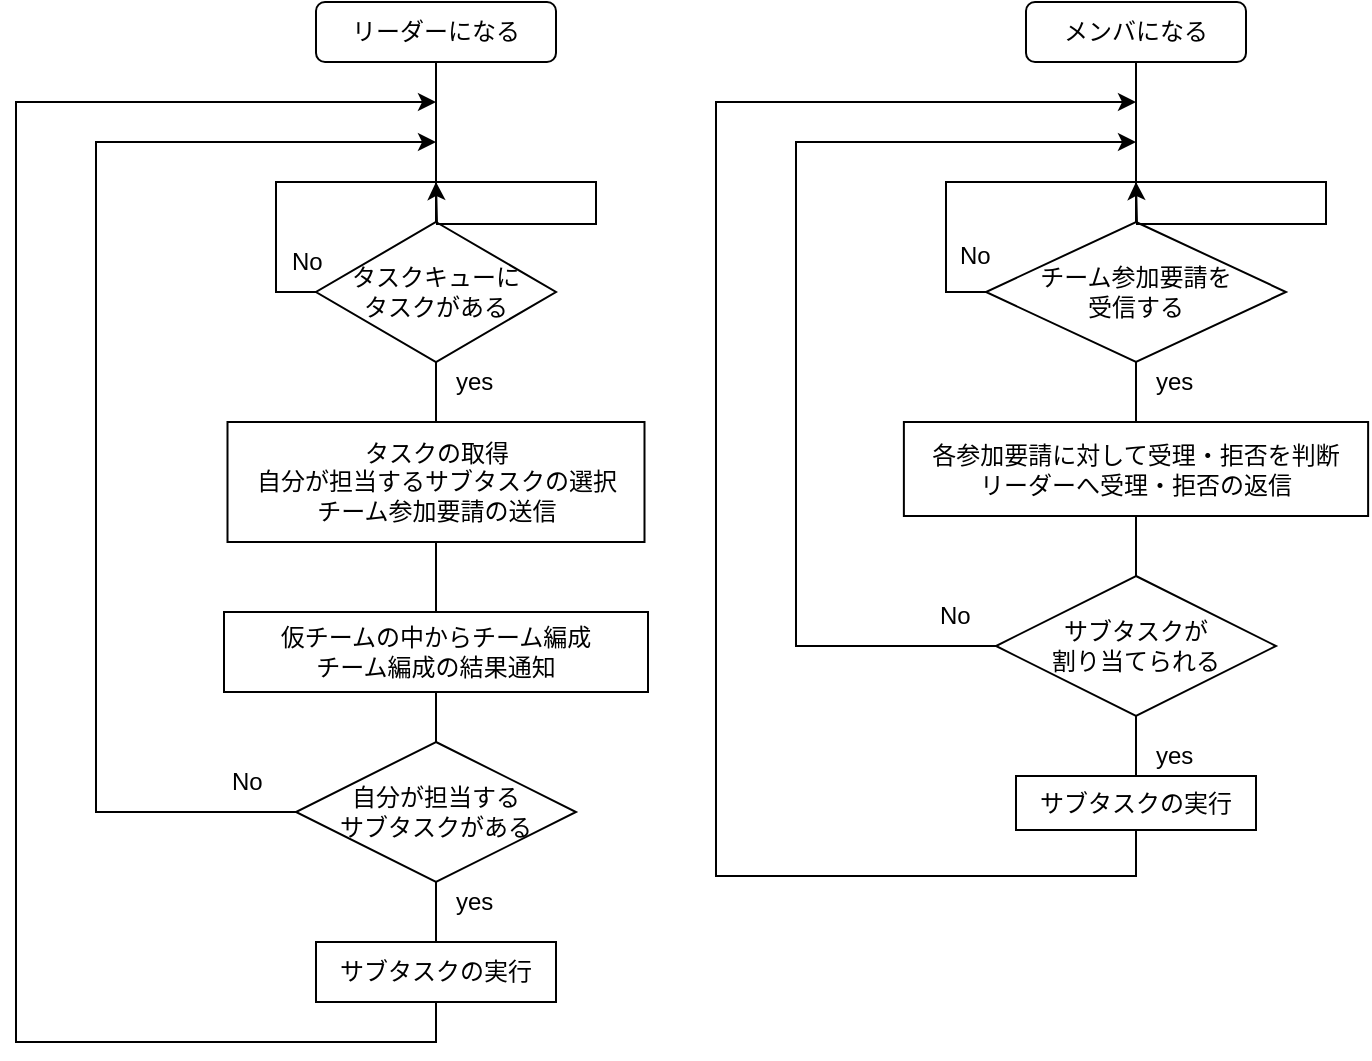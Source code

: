 <mxfile version="12.4.3" type="github" pages="1">
  <diagram id="63ca70d0-51b8-0de1-2bd2-2f95aea36f32" name="Page-1">
    <mxGraphModel dx="1546" dy="791" grid="1" gridSize="10" guides="1" tooltips="1" connect="1" arrows="1" fold="1" page="1" pageScale="1" pageWidth="827" pageHeight="1169" background="#ffffff" math="0" shadow="0">
      <root>
        <mxCell id="0"/>
        <mxCell id="1" parent="0"/>
        <mxCell id="7gbXv_9JC0gadT0bePR2-16" style="edgeStyle=orthogonalEdgeStyle;rounded=0;orthogonalLoop=1;jettySize=auto;html=1;exitX=0;exitY=0.5;exitDx=0;exitDy=0;" parent="1" source="7gbXv_9JC0gadT0bePR2-17" edge="1">
          <mxGeometry relative="1" as="geometry">
            <mxPoint x="590" y="130" as="targetPoint"/>
          </mxGeometry>
        </mxCell>
        <mxCell id="7gbXv_9JC0gadT0bePR2-17" value="チーム参加要請を&lt;br&gt;受信する" style="rhombus;whiteSpace=wrap;html=1;shadow=0;strokeColor=#000000;fillColor=none;" parent="1" vertex="1">
          <mxGeometry x="515" y="150" width="150" height="70" as="geometry"/>
        </mxCell>
        <mxCell id="7gbXv_9JC0gadT0bePR2-18" value="メンバになる" style="rounded=1;whiteSpace=wrap;html=1;shadow=0;strokeColor=#000000;fillColor=none;" parent="1" vertex="1">
          <mxGeometry x="535" y="40" width="110" height="30" as="geometry"/>
        </mxCell>
        <mxCell id="7gbXv_9JC0gadT0bePR2-19" value="No&lt;div&gt;&lt;br&gt;&lt;/div&gt;" style="text;html=1;resizable=0;points=[];autosize=1;align=left;verticalAlign=top;spacingTop=-4;" parent="1" vertex="1">
          <mxGeometry x="500" y="157" width="30" height="30" as="geometry"/>
        </mxCell>
        <mxCell id="7gbXv_9JC0gadT0bePR2-20" value="各参加要請に対して受理・拒否を判断&lt;br&gt;リーダーへ受理・拒否の返信" style="rounded=0;whiteSpace=wrap;html=1;shadow=0;strokeColor=#000000;fillColor=none;" parent="1" vertex="1">
          <mxGeometry x="473.94" y="250" width="232.12" height="47" as="geometry"/>
        </mxCell>
        <mxCell id="7gbXv_9JC0gadT0bePR2-21" value="yes" style="text;html=1;resizable=0;points=[];autosize=1;align=left;verticalAlign=top;spacingTop=-4;" parent="1" vertex="1">
          <mxGeometry x="598" y="220" width="30" height="20" as="geometry"/>
        </mxCell>
        <mxCell id="7gbXv_9JC0gadT0bePR2-22" style="edgeStyle=orthogonalEdgeStyle;rounded=0;orthogonalLoop=1;jettySize=auto;html=1;exitX=0;exitY=0.5;exitDx=0;exitDy=0;shadow=0;" parent="1" source="7gbXv_9JC0gadT0bePR2-23" edge="1">
          <mxGeometry relative="1" as="geometry">
            <mxPoint x="590" y="110" as="targetPoint"/>
            <Array as="points">
              <mxPoint x="420" y="362"/>
              <mxPoint x="420" y="110"/>
            </Array>
          </mxGeometry>
        </mxCell>
        <mxCell id="7gbXv_9JC0gadT0bePR2-23" value="サブタスクが&lt;br&gt;割り当てられる" style="rhombus;whiteSpace=wrap;html=1;shadow=0;strokeColor=#000000;fillColor=none;" parent="1" vertex="1">
          <mxGeometry x="520" y="327" width="140" height="70" as="geometry"/>
        </mxCell>
        <mxCell id="7gbXv_9JC0gadT0bePR2-25" value="" style="endArrow=none;html=1;shadow=0;entryX=0.5;entryY=1;entryDx=0;entryDy=0;exitX=0.5;exitY=0;exitDx=0;exitDy=0;" parent="1" source="7gbXv_9JC0gadT0bePR2-17" target="7gbXv_9JC0gadT0bePR2-18" edge="1">
          <mxGeometry width="50" height="50" relative="1" as="geometry">
            <mxPoint x="550" y="161" as="sourcePoint"/>
            <mxPoint x="600" y="111" as="targetPoint"/>
          </mxGeometry>
        </mxCell>
        <mxCell id="7gbXv_9JC0gadT0bePR2-26" value="" style="endArrow=none;html=1;shadow=0;entryX=0.5;entryY=0;entryDx=0;entryDy=0;exitX=0.5;exitY=1;exitDx=0;exitDy=0;" parent="1" source="7gbXv_9JC0gadT0bePR2-17" target="7gbXv_9JC0gadT0bePR2-20" edge="1">
          <mxGeometry width="50" height="50" relative="1" as="geometry">
            <mxPoint x="600" y="160" as="sourcePoint"/>
            <mxPoint x="600" y="110" as="targetPoint"/>
          </mxGeometry>
        </mxCell>
        <mxCell id="7gbXv_9JC0gadT0bePR2-27" value="" style="endArrow=none;html=1;shadow=0;entryX=0.5;entryY=0;entryDx=0;entryDy=0;exitX=0.5;exitY=1;exitDx=0;exitDy=0;" parent="1" source="7gbXv_9JC0gadT0bePR2-20" target="7gbXv_9JC0gadT0bePR2-23" edge="1">
          <mxGeometry width="50" height="50" relative="1" as="geometry">
            <mxPoint x="590" y="320" as="sourcePoint"/>
            <mxPoint x="590" y="345" as="targetPoint"/>
          </mxGeometry>
        </mxCell>
        <mxCell id="7gbXv_9JC0gadT0bePR2-29" style="edgeStyle=orthogonalEdgeStyle;rounded=0;orthogonalLoop=1;jettySize=auto;html=1;exitX=0.5;exitY=1;exitDx=0;exitDy=0;shadow=0;" parent="1" source="7gbXv_9JC0gadT0bePR2-30" edge="1">
          <mxGeometry relative="1" as="geometry">
            <mxPoint x="590" y="90" as="targetPoint"/>
            <Array as="points">
              <mxPoint x="590" y="477"/>
              <mxPoint x="380" y="477"/>
              <mxPoint x="380" y="90"/>
            </Array>
          </mxGeometry>
        </mxCell>
        <mxCell id="7gbXv_9JC0gadT0bePR2-30" value="サブタスクの実行" style="rounded=0;whiteSpace=wrap;html=1;shadow=0;strokeColor=#000000;fillColor=none;" parent="1" vertex="1">
          <mxGeometry x="530" y="427" width="120" height="27" as="geometry"/>
        </mxCell>
        <mxCell id="7gbXv_9JC0gadT0bePR2-31" value="No&lt;div&gt;&lt;br&gt;&lt;/div&gt;" style="text;html=1;resizable=0;points=[];autosize=1;align=left;verticalAlign=top;spacingTop=-4;" parent="1" vertex="1">
          <mxGeometry x="490" y="337" width="30" height="30" as="geometry"/>
        </mxCell>
        <mxCell id="7gbXv_9JC0gadT0bePR2-32" value="yes" style="text;html=1;resizable=0;points=[];autosize=1;align=left;verticalAlign=top;spacingTop=-4;" parent="1" vertex="1">
          <mxGeometry x="598" y="407" width="30" height="20" as="geometry"/>
        </mxCell>
        <mxCell id="7gbXv_9JC0gadT0bePR2-33" value="" style="endArrow=none;html=1;shadow=0;exitX=0.5;exitY=1;exitDx=0;exitDy=0;" parent="1" source="7gbXv_9JC0gadT0bePR2-23" target="7gbXv_9JC0gadT0bePR2-30" edge="1">
          <mxGeometry width="50" height="50" relative="1" as="geometry">
            <mxPoint x="600" y="395" as="sourcePoint"/>
            <mxPoint x="590" y="487" as="targetPoint"/>
          </mxGeometry>
        </mxCell>
        <mxCell id="7gbXv_9JC0gadT0bePR2-47" style="edgeStyle=orthogonalEdgeStyle;rounded=0;orthogonalLoop=1;jettySize=auto;html=1;exitX=0;exitY=0.5;exitDx=0;exitDy=0;" parent="1" source="7gbXv_9JC0gadT0bePR2-48" edge="1">
          <mxGeometry relative="1" as="geometry">
            <mxPoint x="240" y="130" as="targetPoint"/>
          </mxGeometry>
        </mxCell>
        <mxCell id="7gbXv_9JC0gadT0bePR2-48" value="タスクキューに&lt;div&gt;タスクがある&lt;/div&gt;" style="rhombus;whiteSpace=wrap;html=1;shadow=0;strokeColor=#000000;fillColor=none;" parent="1" vertex="1">
          <mxGeometry x="180" y="150" width="120" height="70" as="geometry"/>
        </mxCell>
        <mxCell id="7gbXv_9JC0gadT0bePR2-49" value="リーダーになる" style="rounded=1;whiteSpace=wrap;html=1;shadow=0;strokeColor=#000000;fillColor=none;" parent="1" vertex="1">
          <mxGeometry x="180" y="40" width="120" height="30" as="geometry"/>
        </mxCell>
        <mxCell id="7gbXv_9JC0gadT0bePR2-50" value="No&lt;div&gt;&lt;br&gt;&lt;/div&gt;" style="text;html=1;resizable=0;points=[];autosize=1;align=left;verticalAlign=top;spacingTop=-4;" parent="1" vertex="1">
          <mxGeometry x="165.75" y="160" width="30" height="30" as="geometry"/>
        </mxCell>
        <mxCell id="7gbXv_9JC0gadT0bePR2-51" value="タスクの取得&lt;br&gt;自分が担当するサブタスクの選択&lt;br&gt;チーム参加要請の送信" style="rounded=0;whiteSpace=wrap;html=1;shadow=0;strokeColor=#000000;fillColor=none;" parent="1" vertex="1">
          <mxGeometry x="135.75" y="250" width="208.5" height="60" as="geometry"/>
        </mxCell>
        <mxCell id="7gbXv_9JC0gadT0bePR2-52" value="yes" style="text;html=1;resizable=0;points=[];autosize=1;align=left;verticalAlign=top;spacingTop=-4;" parent="1" vertex="1">
          <mxGeometry x="248" y="220" width="30" height="20" as="geometry"/>
        </mxCell>
        <mxCell id="7gbXv_9JC0gadT0bePR2-53" style="edgeStyle=orthogonalEdgeStyle;rounded=0;orthogonalLoop=1;jettySize=auto;html=1;exitX=0;exitY=0.5;exitDx=0;exitDy=0;shadow=0;" parent="1" source="7gbXv_9JC0gadT0bePR2-54" edge="1">
          <mxGeometry relative="1" as="geometry">
            <mxPoint x="240" y="110" as="targetPoint"/>
            <Array as="points">
              <mxPoint x="70" y="445"/>
              <mxPoint x="70" y="110"/>
            </Array>
          </mxGeometry>
        </mxCell>
        <mxCell id="7gbXv_9JC0gadT0bePR2-54" value="自分が担当する&lt;br&gt;サブタスクがある" style="rhombus;whiteSpace=wrap;html=1;shadow=0;strokeColor=#000000;fillColor=none;" parent="1" vertex="1">
          <mxGeometry x="170" y="410" width="140" height="70" as="geometry"/>
        </mxCell>
        <mxCell id="7gbXv_9JC0gadT0bePR2-55" value="仮チームの中からチーム編成&lt;br&gt;チーム編成の結果通知" style="rounded=0;whiteSpace=wrap;html=1;shadow=0;strokeColor=#000000;fillColor=none;" parent="1" vertex="1">
          <mxGeometry x="134" y="345" width="212" height="40" as="geometry"/>
        </mxCell>
        <mxCell id="7gbXv_9JC0gadT0bePR2-56" value="" style="endArrow=none;html=1;shadow=0;entryX=0.5;entryY=1;entryDx=0;entryDy=0;exitX=0.5;exitY=0;exitDx=0;exitDy=0;" parent="1" source="7gbXv_9JC0gadT0bePR2-48" target="7gbXv_9JC0gadT0bePR2-49" edge="1">
          <mxGeometry width="50" height="50" relative="1" as="geometry">
            <mxPoint x="200" y="161" as="sourcePoint"/>
            <mxPoint x="250" y="111" as="targetPoint"/>
          </mxGeometry>
        </mxCell>
        <mxCell id="7gbXv_9JC0gadT0bePR2-57" value="" style="endArrow=none;html=1;shadow=0;entryX=0.5;entryY=0;entryDx=0;entryDy=0;exitX=0.5;exitY=1;exitDx=0;exitDy=0;" parent="1" source="7gbXv_9JC0gadT0bePR2-48" target="7gbXv_9JC0gadT0bePR2-51" edge="1">
          <mxGeometry width="50" height="50" relative="1" as="geometry">
            <mxPoint x="250" y="160" as="sourcePoint"/>
            <mxPoint x="250" y="110" as="targetPoint"/>
          </mxGeometry>
        </mxCell>
        <mxCell id="7gbXv_9JC0gadT0bePR2-58" value="" style="endArrow=none;html=1;shadow=0;entryX=0.5;entryY=0;entryDx=0;entryDy=0;exitX=0.5;exitY=1;exitDx=0;exitDy=0;" parent="1" source="7gbXv_9JC0gadT0bePR2-51" target="7gbXv_9JC0gadT0bePR2-55" edge="1">
          <mxGeometry width="50" height="50" relative="1" as="geometry">
            <mxPoint x="240" y="320" as="sourcePoint"/>
            <mxPoint x="250" y="260" as="targetPoint"/>
          </mxGeometry>
        </mxCell>
        <mxCell id="7gbXv_9JC0gadT0bePR2-59" value="" style="endArrow=none;html=1;shadow=0;entryX=0.5;entryY=0;entryDx=0;entryDy=0;exitX=0.5;exitY=1;exitDx=0;exitDy=0;" parent="1" source="7gbXv_9JC0gadT0bePR2-55" target="7gbXv_9JC0gadT0bePR2-54" edge="1">
          <mxGeometry width="50" height="50" relative="1" as="geometry">
            <mxPoint x="250" y="320" as="sourcePoint"/>
            <mxPoint x="250" y="355" as="targetPoint"/>
          </mxGeometry>
        </mxCell>
        <mxCell id="7gbXv_9JC0gadT0bePR2-60" style="edgeStyle=orthogonalEdgeStyle;rounded=0;orthogonalLoop=1;jettySize=auto;html=1;exitX=0.5;exitY=1;exitDx=0;exitDy=0;shadow=0;" parent="1" source="7gbXv_9JC0gadT0bePR2-61" edge="1">
          <mxGeometry relative="1" as="geometry">
            <mxPoint x="240" y="90" as="targetPoint"/>
            <Array as="points">
              <mxPoint x="240" y="560"/>
              <mxPoint x="30" y="560"/>
              <mxPoint x="30" y="90"/>
            </Array>
          </mxGeometry>
        </mxCell>
        <mxCell id="7gbXv_9JC0gadT0bePR2-61" value="サブタスクの実行" style="rounded=0;whiteSpace=wrap;html=1;shadow=0;strokeColor=#000000;fillColor=none;" parent="1" vertex="1">
          <mxGeometry x="180" y="510" width="120" height="30" as="geometry"/>
        </mxCell>
        <mxCell id="7gbXv_9JC0gadT0bePR2-62" value="No&lt;div&gt;&lt;br&gt;&lt;/div&gt;" style="text;html=1;resizable=0;points=[];autosize=1;align=left;verticalAlign=top;spacingTop=-4;" parent="1" vertex="1">
          <mxGeometry x="135.75" y="420" width="30" height="30" as="geometry"/>
        </mxCell>
        <mxCell id="7gbXv_9JC0gadT0bePR2-63" value="yes" style="text;html=1;resizable=0;points=[];autosize=1;align=left;verticalAlign=top;spacingTop=-4;" parent="1" vertex="1">
          <mxGeometry x="248" y="480" width="30" height="20" as="geometry"/>
        </mxCell>
        <mxCell id="7gbXv_9JC0gadT0bePR2-64" value="" style="endArrow=none;html=1;shadow=0;entryX=0.5;entryY=0;entryDx=0;entryDy=0;exitX=0.5;exitY=1;exitDx=0;exitDy=0;" parent="1" source="7gbXv_9JC0gadT0bePR2-54" target="7gbXv_9JC0gadT0bePR2-61" edge="1">
          <mxGeometry width="50" height="50" relative="1" as="geometry">
            <mxPoint x="250" y="395" as="sourcePoint"/>
            <mxPoint x="250" y="420" as="targetPoint"/>
          </mxGeometry>
        </mxCell>
      </root>
    </mxGraphModel>
  </diagram>
</mxfile>
